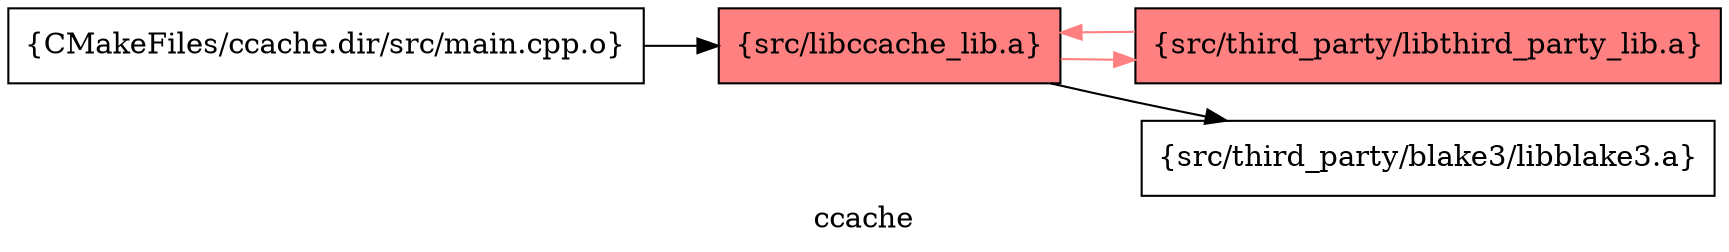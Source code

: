 digraph "ccache" {
	label="ccache";
	rankdir="LR"
	{ rank=same; Node0x555ea64175a8;  }
	{ rank=same; Node0x555ea64150c8;  }

	Node0x555ea64175a8 [shape=record,shape=box,group=0,label="{CMakeFiles/ccache.dir/src/main.cpp.o}"];
	Node0x555ea64175a8 -> Node0x555ea64150c8;
	Node0x555ea64150c8 [shape=record,shape=box,style=filled,fillcolor="1.000000 0.5 1",group=1,label="{src/libccache_lib.a}"];
	Node0x555ea64150c8 -> Node0x555ea64174b8[color="1.000000 0.5 1"];
	Node0x555ea64150c8 -> Node0x555ea6416ec8;
	Node0x555ea64174b8 [shape=record,shape=box,style=filled,fillcolor="1.000000 0.5 1",group=1,label="{src/third_party/libthird_party_lib.a}"];
	Node0x555ea64174b8 -> Node0x555ea64150c8[color="1.000000 0.5 1"];
	Node0x555ea6416ec8 [shape=record,shape=box,group=0,label="{src/third_party/blake3/libblake3.a}"];
}

